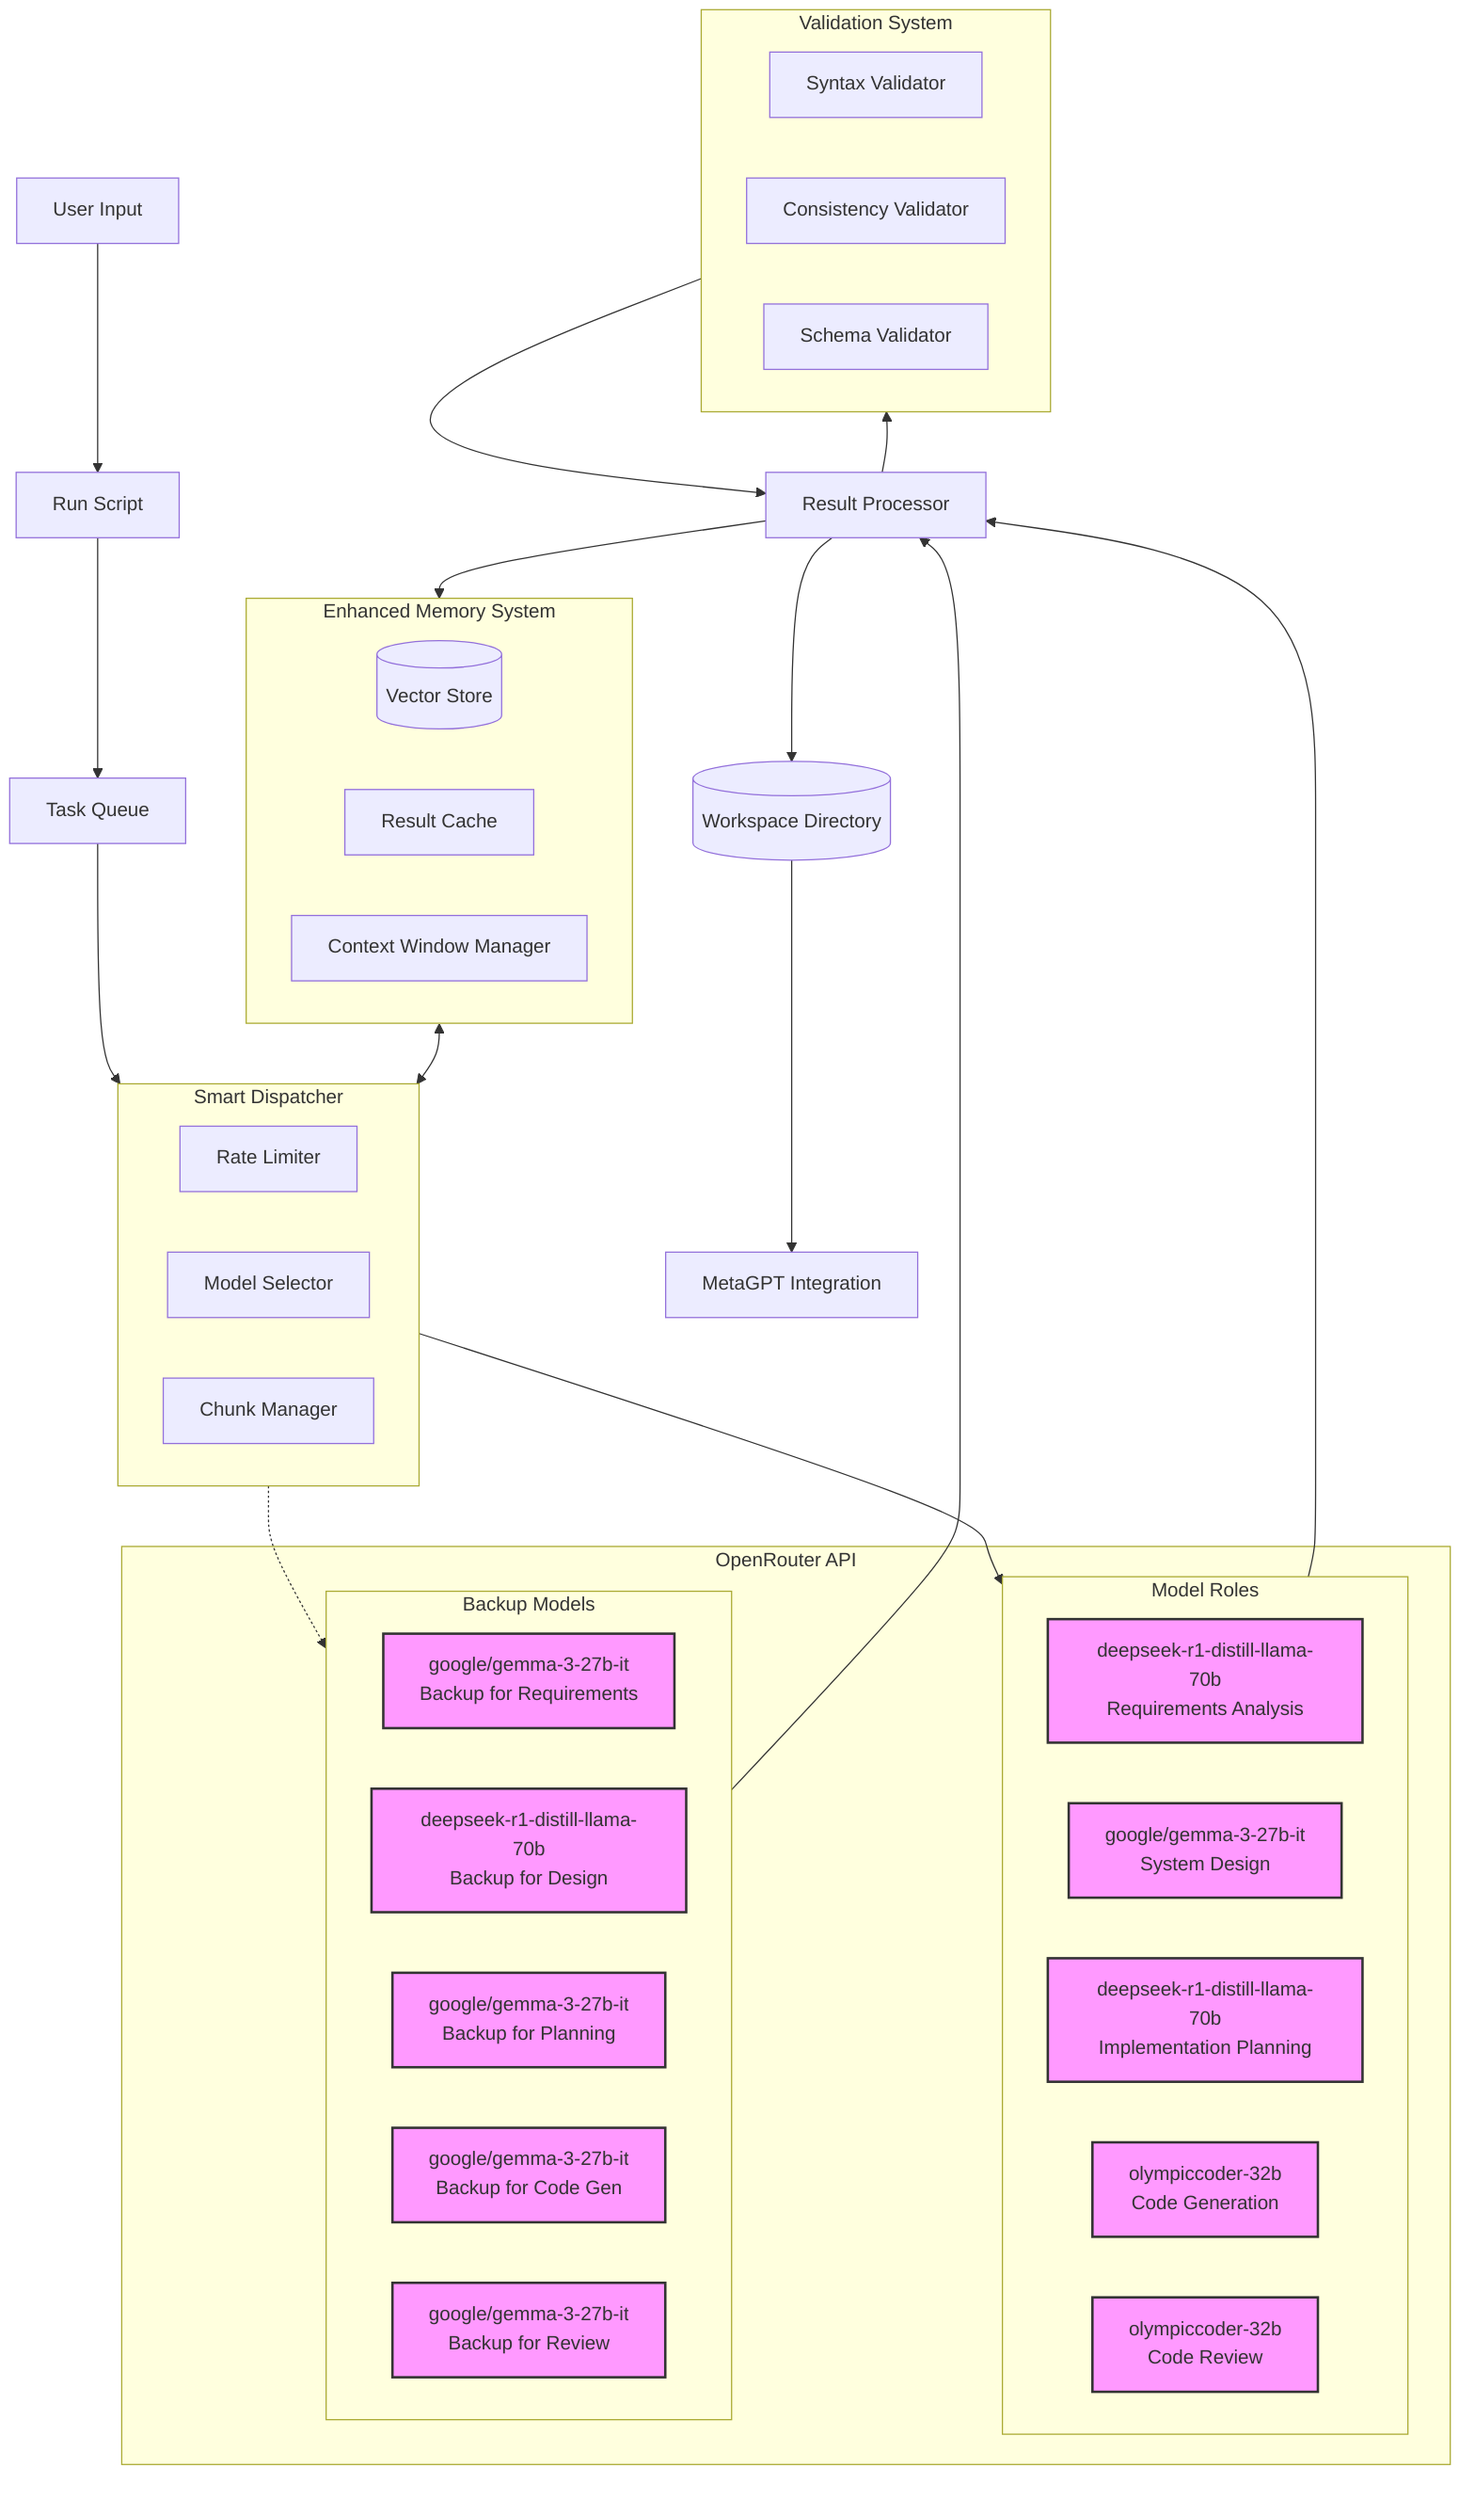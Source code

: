 flowchart TB
    User[User Input] --> Runner[Run Script]
    
    Runner --> TaskQueue[Task Queue]
    
    subgraph Dispatcher[Smart Dispatcher]
        RateLimiter[Rate Limiter]
        ModelSelector[Model Selector]
        ChunkManager[Chunk Manager]
    end
    
    TaskQueue --> Dispatcher
    
    subgraph OpenRouter[OpenRouter API]
        subgraph ModelRoles[Model Roles]
            LLM1[deepseek-r1-distill-llama-70b\nRequirements Analysis]
            LLM2[google/gemma-3-27b-it\nSystem Design]
            LLM3[deepseek-r1-distill-llama-70b\nImplementation Planning]
            LLM4[olympiccoder-32b\nCode Generation]
            LLM5[olympiccoder-32b\nCode Review]
        end
        
        subgraph BackupModels[Backup Models]
            BLLM1[google/gemma-3-27b-it\nBackup for Requirements]
            BLLM2[deepseek-r1-distill-llama-70b\nBackup for Design]
            BLLM3[google/gemma-3-27b-it\nBackup for Planning]
            BLLM4[google/gemma-3-27b-it\nBackup for Code Gen]
            BLLM5[google/gemma-3-27b-it\nBackup for Review]
        end
    end
    
    Dispatcher --> ModelRoles
    Dispatcher -.-> BackupModels
    
    subgraph ContextManager[Enhanced Memory System]
        VectorDB[(Vector Store)]
        ResultCache[Result Cache]
        WindowManager[Context Window Manager]
    end
    
    subgraph Validators[Validation System]
        SyntaxCheck[Syntax Validator]
        ConsistencyCheck[Consistency Validator]
        SchemaCheck[Schema Validator]
    end
    
    ContextManager <--> Dispatcher
    ModelRoles --> ResultProcessor[Result Processor]
    BackupModels --> ResultProcessor
    ResultProcessor --> Validators
    Validators --> ResultProcessor
    ResultProcessor --> ContextManager
    
    ResultProcessor --> Workspace[(Workspace Directory)]
    
    Workspace --> MetaGPT[MetaGPT Integration]
    
    class LLM1,LLM2,LLM3,LLM4,LLM5,BLLM1,BLLM2,BLLM3,BLLM4,BLLM5 freeModel;
    classDef freeModel fill:#f9f,stroke:#333,stroke-width:2px;
